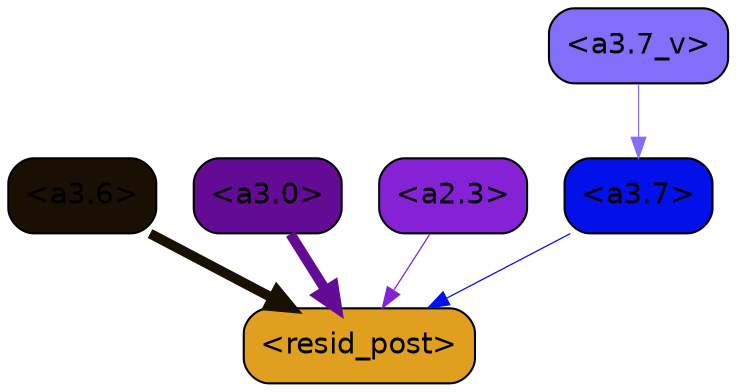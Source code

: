 strict digraph "" {
	graph [bgcolor=transparent,
		layout=dot,
		overlap=false,
		splines=true
	];
	"<a3.7>"	[color=black,
		fillcolor="#0210e9",
		fontname=Helvetica,
		shape=box,
		style="filled, rounded"];
	"<resid_post>"	[color=black,
		fillcolor="#e09f1f",
		fontname=Helvetica,
		shape=box,
		style="filled, rounded"];
	"<a3.7>" -> "<resid_post>"	[color="#0210e9",
		penwidth=0.6];
	"<a3.6>"	[color=black,
		fillcolor="#190f03",
		fontname=Helvetica,
		shape=box,
		style="filled, rounded"];
	"<a3.6>" -> "<resid_post>"	[color="#190f03",
		penwidth=4.7534414529800415];
	"<a3.0>"	[color=black,
		fillcolor="#630b95",
		fontname=Helvetica,
		shape=box,
		style="filled, rounded"];
	"<a3.0>" -> "<resid_post>"	[color="#630b95",
		penwidth=4.898576855659485];
	"<a2.3>"	[color=black,
		fillcolor="#8522d5",
		fontname=Helvetica,
		shape=box,
		style="filled, rounded"];
	"<a2.3>" -> "<resid_post>"	[color="#8522d5",
		penwidth=0.6];
	"<a3.7_v>"	[color=black,
		fillcolor="#816ef9",
		fontname=Helvetica,
		shape=box,
		style="filled, rounded"];
	"<a3.7_v>" -> "<a3.7>"	[color="#816ef9",
		penwidth=0.6];
}
